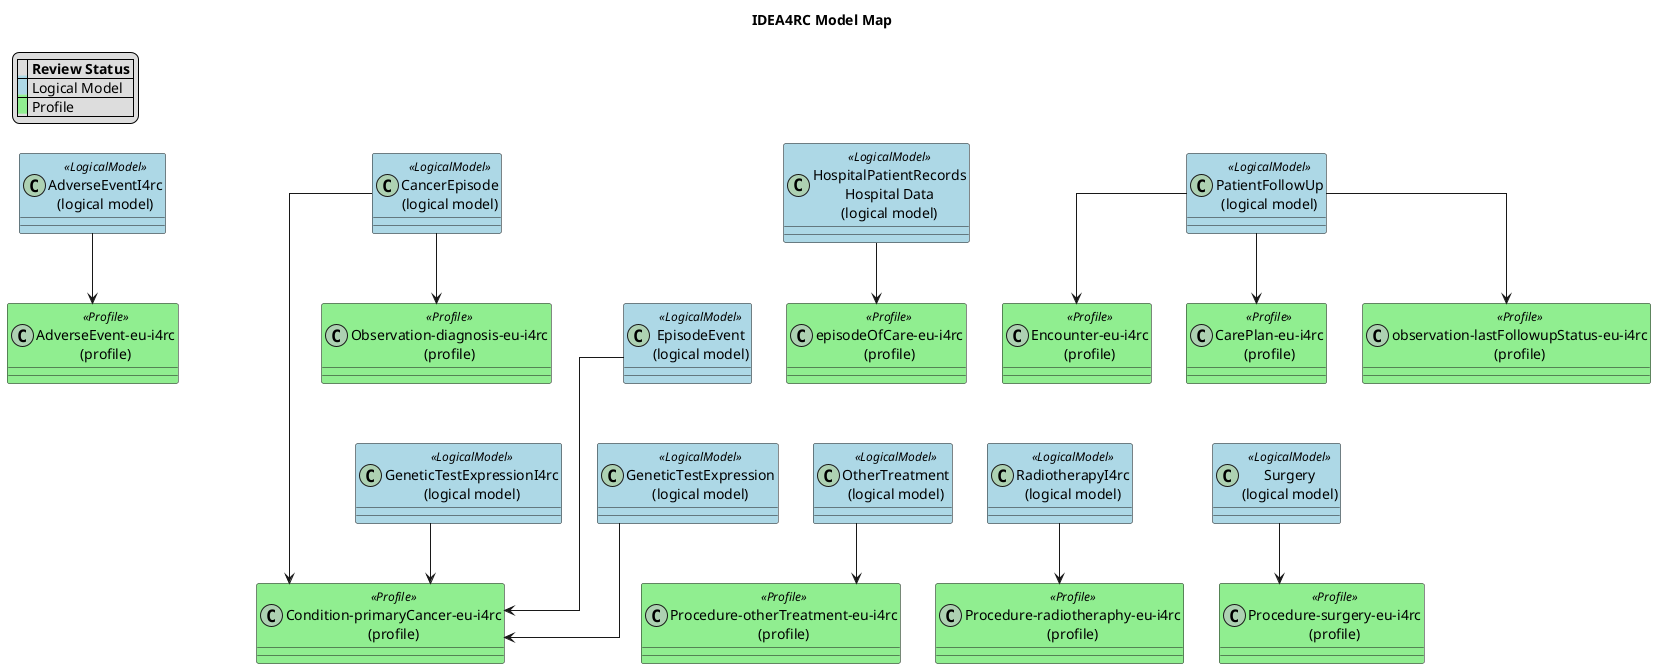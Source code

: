 @startuml
title IDEA4RC Model Map

!define RECTANGLE class

' avoid problems with angled crows feet
skinparam linetype ortho


legend top left
|= |= Review Status |
|<back:#LightBlue>   </back>| Logical Model |
|<back:#LightGreen>   </back>| Profile|
endlegend

skinparam class {
    BackgroundColor<<LogicalModel>> #LightBlue
    BackgroundColor<<Profile>> #LightGreen
}


RECTANGLE "AdverseEventI4rc\n(logical model)" as AdverseEventI4rc <<LogicalModel>>
url of AdverseEventI4rc is [[StructureDefinition-AdverseEventI4rc.html]]
RECTANGLE "AdverseEvent-eu-i4rc\n(profile)" as Target1 <<Profile>>
url of Target1 is [[StructureDefinition-AdverseEvent-eu-i4rc.html]]
AdverseEventI4rc --> Target1

RECTANGLE "CancerEpisode\n(logical model)" as CancerEpisode <<LogicalModel>>
url of CancerEpisode is [[StructureDefinition-CancerEpisode.html]]
RECTANGLE "Condition-primaryCancer-eu-i4rc\n(profile)" as Target2 <<Profile>>
url of Target2 is [[StructureDefinition-Condition-primaryCancer-eu-i4rc.html]]
CancerEpisode --> Target2
RECTANGLE "Observation-diagnosis-eu-i4rc\n(profile)" as Target3 <<Profile>>
url of Target3 is [[StructureDefinition-Observation-diagnosis-eu-i4rc.html]]
CancerEpisode --> Target3

RECTANGLE "EpisodeEvent\n(logical model)" as EpisodeEvent <<LogicalModel>>
url of EpisodeEvent is [[StructureDefinition-EpisodeEvent.html]]
EpisodeEvent --> Target2
CancerEpisode -[hidden]-> EpisodeEvent

RECTANGLE "GeneticTestExpressionI4rc\n(logical model)" as GeneticTestExpressionI4rc <<LogicalModel>>
url of GeneticTestExpressionI4rc is [[StructureDefinition-GeneticTestExpressionI4rc.html]]
GeneticTestExpressionI4rc --> Target2
EpisodeEvent -[hidden]-> GeneticTestExpressionI4rc

RECTANGLE "GeneticTestExpression\n(logical model)" as GeneticTestExpression <<LogicalModel>>
url of GeneticTestExpression is [[StructureDefinition-GeneticTestExpression.html]]
GeneticTestExpression --> Target2
EpisodeEvent -[hidden]-> GeneticTestExpression

RECTANGLE "HospitalPatientRecords\nHospital Data\n(logical model)" as HospitalPatientRecords <<LogicalModel>>
url of HospitalPatientRecords is [[StructureDefinition-HospitalPatientRecords.html]]
RECTANGLE "episodeOfCare-eu-i4rc\n(profile)" as Target7 <<Profile>>
url of Target7 is [[StructureDefinition-episodeOfCare-eu-i4rc.html]]
HospitalPatientRecords --> Target7

RECTANGLE "OtherTreatment\n(logical model)" as OtherTreatment <<LogicalModel>>
url of OtherTreatment is [[StructureDefinition-OtherTreatment.html]]
RECTANGLE "Procedure-otherTreatment-eu-i4rc\n(profile)" as Target8 <<Profile>>
url of Target8 is [[StructureDefinition-Procedure-otherTreatment-eu-i4rc.html]]
OtherTreatment --> Target8
EpisodeEvent -[hidden]-> OtherTreatment

RECTANGLE "PatientFollowUp\n(logical model)" as PatientFollowUp <<LogicalModel>>
url of PatientFollowUp is [[StructureDefinition-PatientFollowUp.html]]
RECTANGLE "Encounter-eu-i4rc\n(profile)" as Target9 <<Profile>>
url of Target9 is [[StructureDefinition-Encounter-eu-i4rc.html]]
PatientFollowUp --> Target9
RECTANGLE "CarePlan-eu-i4rc\n(profile)" as Target10 <<Profile>>
url of Target10 is [[StructureDefinition-CarePlan-eu-i4rc.html]]
PatientFollowUp --> Target10
RECTANGLE "observation-lastFollowupStatus-eu-i4rc\n(profile)" as Target11 <<Profile>>
url of Target11 is [[StructureDefinition-observation-lastFollowupStatus-eu-i4rc.html]]
PatientFollowUp --> Target11

RECTANGLE "RadiotherapyI4rc\n(logical model)" as RadiotherapyI4rc <<LogicalModel>>
url of RadiotherapyI4rc is [[StructureDefinition-RadiotherapyI4rc.html]]
RECTANGLE "Procedure-radiotheraphy-eu-i4rc\n(profile)" as Target12 <<Profile>>
url of Target12 is [[StructureDefinition-Procedure-radiotheraphy-eu-i4rc.html]]
RadiotherapyI4rc --> Target12
EpisodeEvent -[hidden]-> RadiotherapyI4rc


RECTANGLE "Surgery\n(logical model)" as Surgery <<LogicalModel>>
url of Surgery is [[StructureDefinition-Surgery.html]]
RECTANGLE "Procedure-surgery-eu-i4rc\n(profile)" as Target23 <<Profile>>
url of Target23 is [[StructureDefinition-Procedure-surgery-eu-i4rc.html]]
Surgery --> Target23
EpisodeEvent -[hidden]-> Surgery



@enduml
